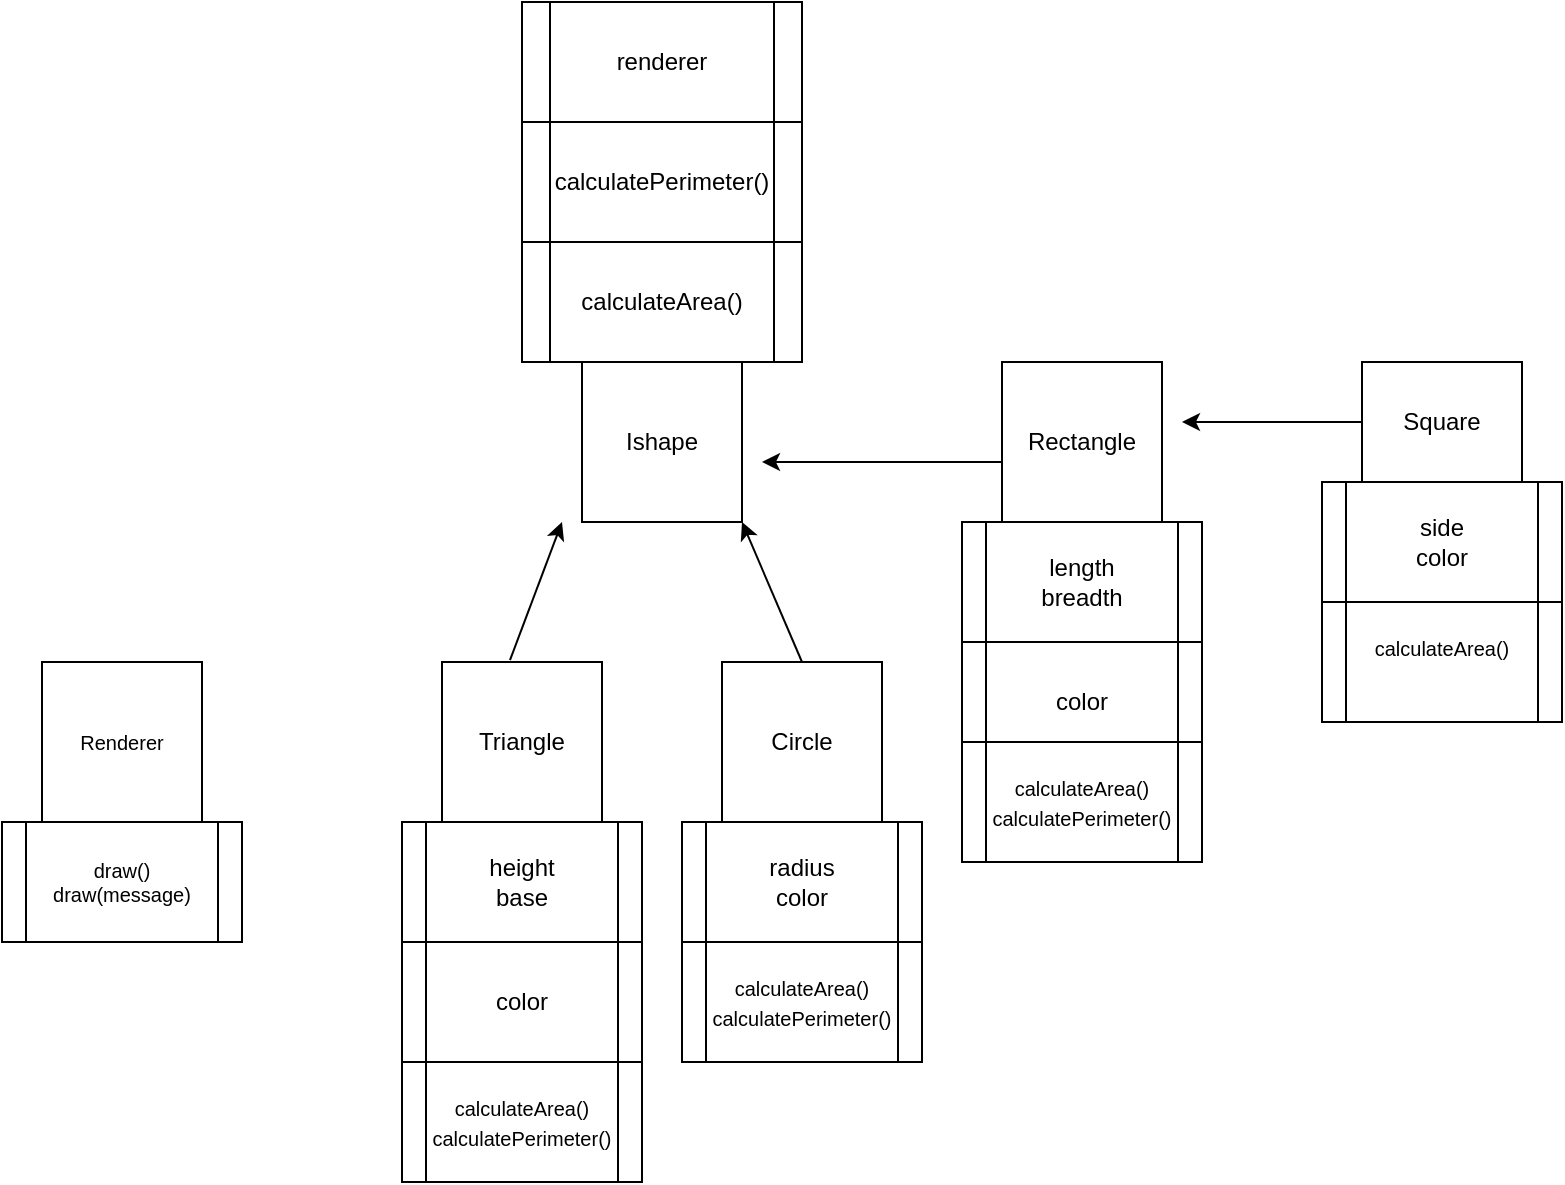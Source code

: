 <mxfile version="20.1.1" type="device"><diagram id="E832CBB_3QH7WF-3T5Ia" name="Page-1"><mxGraphModel dx="868" dy="1550" grid="1" gridSize="10" guides="1" tooltips="1" connect="1" arrows="1" fold="1" page="1" pageScale="1" pageWidth="850" pageHeight="1100" math="0" shadow="0"><root><mxCell id="0"/><mxCell id="1" parent="0"/><mxCell id="14ulq8LEuH2l5p0WYVNp-10" value="Ishape" style="whiteSpace=wrap;html=1;aspect=fixed;" parent="1" vertex="1"><mxGeometry x="360" y="-80" width="80" height="80" as="geometry"/></mxCell><mxCell id="14ulq8LEuH2l5p0WYVNp-13" value="" style="endArrow=classic;html=1;rounded=0;exitX=0.425;exitY=-0.012;exitDx=0;exitDy=0;exitPerimeter=0;" parent="1" source="ZPATSykm4O5iZPMx5o9f-5" edge="1"><mxGeometry width="50" height="50" relative="1" as="geometry"><mxPoint x="320" y="60" as="sourcePoint"/><mxPoint x="350" as="targetPoint"/><Array as="points"/></mxGeometry></mxCell><mxCell id="14ulq8LEuH2l5p0WYVNp-15" value="" style="endArrow=classic;html=1;rounded=0;" parent="1" edge="1"><mxGeometry width="50" height="50" relative="1" as="geometry"><mxPoint x="470" y="70" as="sourcePoint"/><mxPoint x="440" as="targetPoint"/></mxGeometry></mxCell><mxCell id="14ulq8LEuH2l5p0WYVNp-16" value="calculatePerimeter()" style="shape=process;whiteSpace=wrap;html=1;backgroundOutline=1;" parent="1" vertex="1"><mxGeometry x="330" y="-200" width="140" height="60" as="geometry"/></mxCell><mxCell id="14ulq8LEuH2l5p0WYVNp-17" value="calculateArea()" style="shape=process;whiteSpace=wrap;html=1;backgroundOutline=1;" parent="1" vertex="1"><mxGeometry x="330" y="-140" width="140" height="60" as="geometry"/></mxCell><mxCell id="14ulq8LEuH2l5p0WYVNp-20" value="renderer" style="shape=process;whiteSpace=wrap;html=1;backgroundOutline=1;" parent="1" vertex="1"><mxGeometry x="330" y="-260" width="140" height="60" as="geometry"/></mxCell><mxCell id="ZPATSykm4O5iZPMx5o9f-5" value="Triangle" style="whiteSpace=wrap;html=1;aspect=fixed;" parent="1" vertex="1"><mxGeometry x="290" y="70" width="80" height="80" as="geometry"/></mxCell><mxCell id="ZPATSykm4O5iZPMx5o9f-6" value="height &lt;br&gt;base" style="shape=process;whiteSpace=wrap;html=1;backgroundOutline=1;" parent="1" vertex="1"><mxGeometry x="270" y="150" width="120" height="60" as="geometry"/></mxCell><mxCell id="ZPATSykm4O5iZPMx5o9f-7" value="color" style="shape=process;whiteSpace=wrap;html=1;backgroundOutline=1;" parent="1" vertex="1"><mxGeometry x="270" y="210" width="120" height="60" as="geometry"/></mxCell><mxCell id="ZPATSykm4O5iZPMx5o9f-11" value="" style="endArrow=classic;html=1;rounded=0;exitX=0;exitY=0.5;exitDx=0;exitDy=0;" parent="1" source="ZPATSykm4O5iZPMx5o9f-19" edge="1"><mxGeometry width="50" height="50" relative="1" as="geometry"><mxPoint x="570" y="-330" as="sourcePoint"/><mxPoint x="660" y="-50" as="targetPoint"/><Array as="points"/></mxGeometry></mxCell><mxCell id="ZPATSykm4O5iZPMx5o9f-14" value="Circle" style="whiteSpace=wrap;html=1;aspect=fixed;" parent="1" vertex="1"><mxGeometry x="430" y="70" width="80" height="80" as="geometry"/></mxCell><mxCell id="ZPATSykm4O5iZPMx5o9f-15" value="radius &lt;br&gt;color" style="shape=process;whiteSpace=wrap;html=1;backgroundOutline=1;" parent="1" vertex="1"><mxGeometry x="410" y="150" width="120" height="60" as="geometry"/></mxCell><mxCell id="ZPATSykm4O5iZPMx5o9f-16" value="Rectangle" style="whiteSpace=wrap;html=1;aspect=fixed;" parent="1" vertex="1"><mxGeometry x="570" y="-80" width="80" height="80" as="geometry"/></mxCell><mxCell id="ZPATSykm4O5iZPMx5o9f-17" value="length&lt;br&gt;breadth" style="shape=process;whiteSpace=wrap;html=1;backgroundOutline=1;" parent="1" vertex="1"><mxGeometry x="550" width="120" height="60" as="geometry"/></mxCell><mxCell id="ZPATSykm4O5iZPMx5o9f-18" value="color" style="shape=process;whiteSpace=wrap;html=1;backgroundOutline=1;" parent="1" vertex="1"><mxGeometry x="550" y="60" width="120" height="60" as="geometry"/></mxCell><mxCell id="ZPATSykm4O5iZPMx5o9f-19" value="Square" style="rounded=0;whiteSpace=wrap;html=1;" parent="1" vertex="1"><mxGeometry x="750" y="-80" width="80" height="60" as="geometry"/></mxCell><mxCell id="ZPATSykm4O5iZPMx5o9f-20" value="side&lt;br&gt;color" style="shape=process;whiteSpace=wrap;html=1;backgroundOutline=1;" parent="1" vertex="1"><mxGeometry x="730" y="-20" width="120" height="60" as="geometry"/></mxCell><mxCell id="ZPATSykm4O5iZPMx5o9f-21" value="" style="endArrow=classic;html=1;rounded=0;exitX=0;exitY=0.625;exitDx=0;exitDy=0;exitPerimeter=0;" parent="1" source="ZPATSykm4O5iZPMx5o9f-16" edge="1"><mxGeometry width="50" height="50" relative="1" as="geometry"><mxPoint x="400" y="100" as="sourcePoint"/><mxPoint x="450" y="-30" as="targetPoint"/></mxGeometry></mxCell><mxCell id="jEY_3mOryTl8SbX_FRlT-1" value="&lt;font style=&quot;font-size: 10px;&quot;&gt;calculateArea()&lt;br&gt;calculatePerimeter()&lt;/font&gt;" style="shape=process;whiteSpace=wrap;html=1;backgroundOutline=1;" parent="1" vertex="1"><mxGeometry x="410" y="210" width="120" height="60" as="geometry"/></mxCell><mxCell id="jEY_3mOryTl8SbX_FRlT-2" value="&lt;font style=&quot;font-size: 10px;&quot;&gt;calculateArea()&lt;br&gt;&lt;br&gt;&lt;/font&gt;" style="shape=process;whiteSpace=wrap;html=1;backgroundOutline=1;" parent="1" vertex="1"><mxGeometry x="730" y="40" width="120" height="60" as="geometry"/></mxCell><mxCell id="jEY_3mOryTl8SbX_FRlT-3" value="&lt;font style=&quot;font-size: 10px;&quot;&gt;calculateArea()&lt;br&gt;calculatePerimeter()&lt;/font&gt;" style="shape=process;whiteSpace=wrap;html=1;backgroundOutline=1;" parent="1" vertex="1"><mxGeometry x="550" y="110" width="120" height="60" as="geometry"/></mxCell><mxCell id="jEY_3mOryTl8SbX_FRlT-4" value="&lt;font style=&quot;font-size: 10px;&quot;&gt;calculateArea()&lt;br&gt;calculatePerimeter()&lt;/font&gt;" style="shape=process;whiteSpace=wrap;html=1;backgroundOutline=1;" parent="1" vertex="1"><mxGeometry x="270" y="270" width="120" height="60" as="geometry"/></mxCell><mxCell id="jEY_3mOryTl8SbX_FRlT-5" value="Renderer" style="whiteSpace=wrap;html=1;aspect=fixed;fontSize=10;" parent="1" vertex="1"><mxGeometry x="90" y="70" width="80" height="80" as="geometry"/></mxCell><mxCell id="jEY_3mOryTl8SbX_FRlT-6" value="draw()&lt;br&gt;draw(message)" style="shape=process;whiteSpace=wrap;html=1;backgroundOutline=1;fontSize=10;" parent="1" vertex="1"><mxGeometry x="70" y="150" width="120" height="60" as="geometry"/></mxCell></root></mxGraphModel></diagram></mxfile>